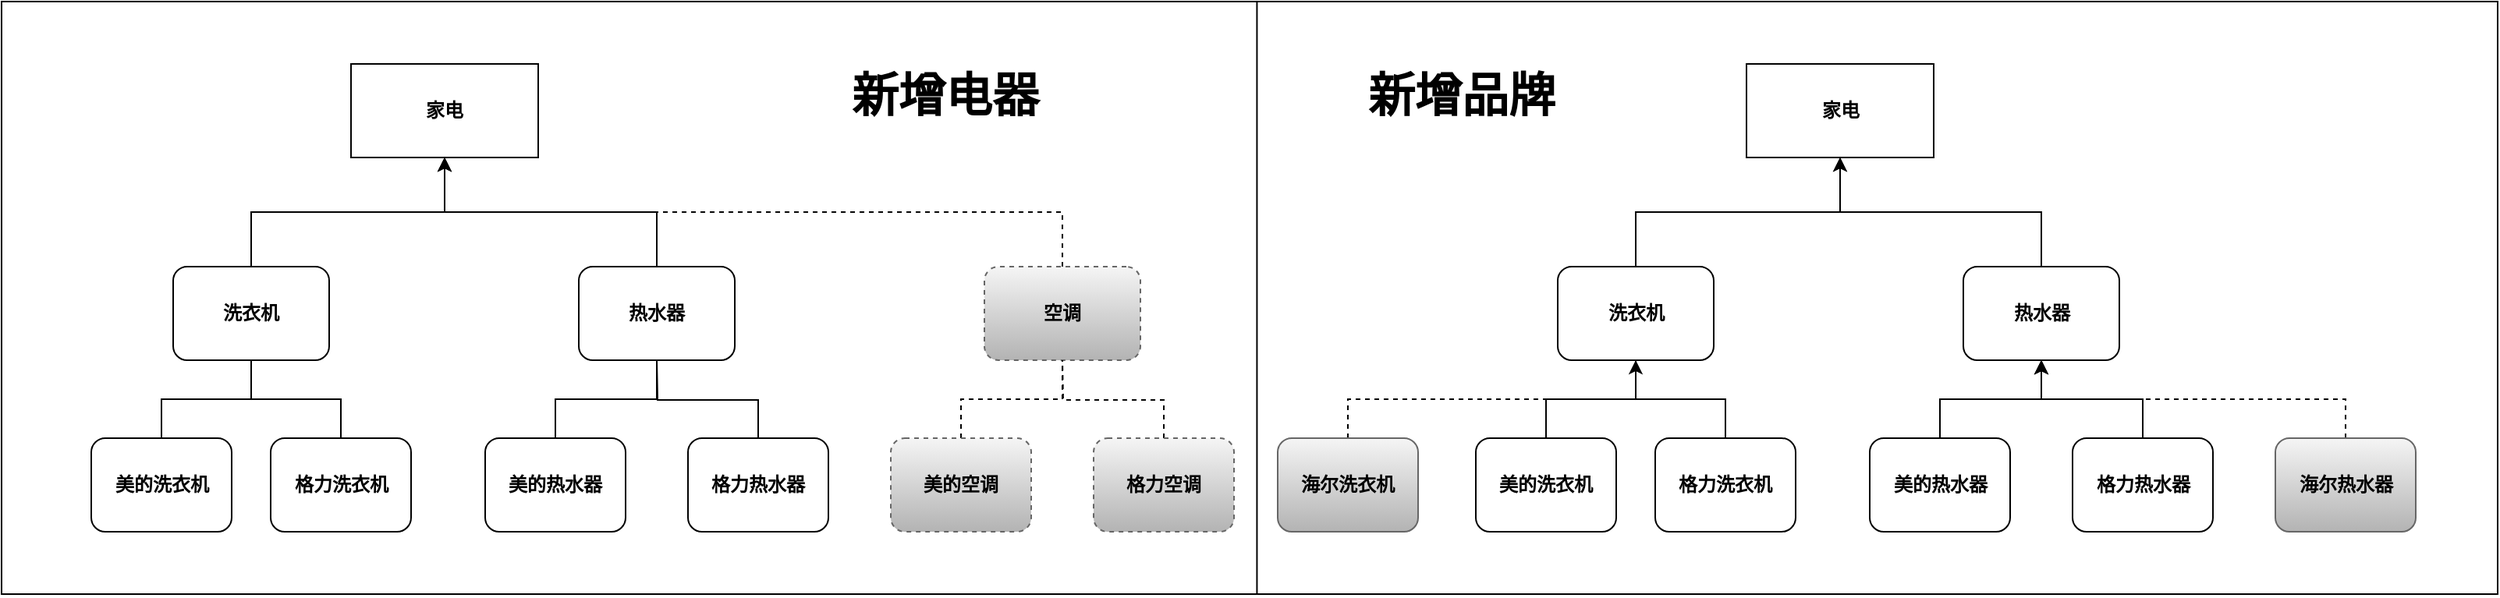<mxfile version="10.6.7" type="device"><diagram id="4yUJ75SGejVJV02aGoqN" name="第 1 页"><mxGraphModel dx="1058" dy="1977" grid="1" gridSize="10" guides="1" tooltips="1" connect="1" arrows="1" fold="1" page="1" pageScale="1" pageWidth="827" pageHeight="1169" math="0" shadow="0"><root><mxCell id="0"/><mxCell id="1" parent="0"/><mxCell id="ZfYItj071XIruNXk_tCC-16" value="" style="rounded=0;whiteSpace=wrap;html=1;fontSize=30;" parent="1" vertex="1"><mxGeometry x="150" y="-80" width="1600" height="380" as="geometry"/></mxCell><mxCell id="N5n8TyfcBDjkOrTsv9UG-1" value="家电" style="rounded=0;whiteSpace=wrap;html=1;fontStyle=1" parent="1" vertex="1"><mxGeometry x="374" y="-40" width="120" height="60" as="geometry"/></mxCell><mxCell id="ZfYItj071XIruNXk_tCC-1" style="edgeStyle=orthogonalEdgeStyle;rounded=0;orthogonalLoop=1;jettySize=auto;html=1;exitX=0.5;exitY=0;exitDx=0;exitDy=0;entryX=0.5;entryY=1;entryDx=0;entryDy=0;fontStyle=1" parent="1" source="N5n8TyfcBDjkOrTsv9UG-3" target="N5n8TyfcBDjkOrTsv9UG-1" edge="1"><mxGeometry relative="1" as="geometry"/></mxCell><mxCell id="N5n8TyfcBDjkOrTsv9UG-3" value="洗衣机" style="rounded=1;whiteSpace=wrap;html=1;fontStyle=1" parent="1" vertex="1"><mxGeometry x="260" y="90" width="100" height="60" as="geometry"/></mxCell><mxCell id="ZfYItj071XIruNXk_tCC-2" style="edgeStyle=orthogonalEdgeStyle;rounded=0;orthogonalLoop=1;jettySize=auto;html=1;exitX=0.5;exitY=0;exitDx=0;exitDy=0;fontStyle=1" parent="1" source="N5n8TyfcBDjkOrTsv9UG-4" target="N5n8TyfcBDjkOrTsv9UG-1" edge="1"><mxGeometry relative="1" as="geometry"/></mxCell><mxCell id="N5n8TyfcBDjkOrTsv9UG-4" value="热水器" style="rounded=1;whiteSpace=wrap;html=1;fontStyle=1" parent="1" vertex="1"><mxGeometry x="520" y="90" width="100" height="60" as="geometry"/></mxCell><mxCell id="N5n8TyfcBDjkOrTsv9UG-21" style="edgeStyle=orthogonalEdgeStyle;rounded=0;orthogonalLoop=1;jettySize=auto;html=1;exitX=0.5;exitY=0;exitDx=0;exitDy=0;entryX=0.5;entryY=1;entryDx=0;entryDy=0;endArrow=none;endFill=0;fontStyle=1" parent="1" source="N5n8TyfcBDjkOrTsv9UG-8" target="N5n8TyfcBDjkOrTsv9UG-3" edge="1"><mxGeometry relative="1" as="geometry"/></mxCell><mxCell id="N5n8TyfcBDjkOrTsv9UG-8" value="格力洗衣机" style="rounded=1;whiteSpace=wrap;html=1;fontStyle=1" parent="1" vertex="1"><mxGeometry x="322.5" y="200" width="90" height="60" as="geometry"/></mxCell><mxCell id="N5n8TyfcBDjkOrTsv9UG-23" style="edgeStyle=orthogonalEdgeStyle;rounded=0;orthogonalLoop=1;jettySize=auto;html=1;exitX=0.5;exitY=0;exitDx=0;exitDy=0;endArrow=none;endFill=0;fontStyle=1" parent="1" source="N5n8TyfcBDjkOrTsv9UG-9" edge="1"><mxGeometry relative="1" as="geometry"><mxPoint x="570" y="150" as="targetPoint"/></mxGeometry></mxCell><mxCell id="N5n8TyfcBDjkOrTsv9UG-9" value="格力热水器" style="rounded=1;whiteSpace=wrap;html=1;fontStyle=1" parent="1" vertex="1"><mxGeometry x="590" y="200" width="90" height="60" as="geometry"/></mxCell><mxCell id="N5n8TyfcBDjkOrTsv9UG-22" style="edgeStyle=orthogonalEdgeStyle;rounded=0;orthogonalLoop=1;jettySize=auto;html=1;exitX=0.5;exitY=0;exitDx=0;exitDy=0;entryX=0.5;entryY=1;entryDx=0;entryDy=0;endArrow=none;endFill=0;fontStyle=1" parent="1" source="N5n8TyfcBDjkOrTsv9UG-10" target="N5n8TyfcBDjkOrTsv9UG-4" edge="1"><mxGeometry relative="1" as="geometry"/></mxCell><mxCell id="N5n8TyfcBDjkOrTsv9UG-10" value="美的热水器" style="rounded=1;whiteSpace=wrap;html=1;fontStyle=1" parent="1" vertex="1"><mxGeometry x="460" y="200" width="90" height="60" as="geometry"/></mxCell><mxCell id="N5n8TyfcBDjkOrTsv9UG-20" style="edgeStyle=orthogonalEdgeStyle;rounded=0;orthogonalLoop=1;jettySize=auto;html=1;exitX=0.5;exitY=0;exitDx=0;exitDy=0;entryX=0.5;entryY=1;entryDx=0;entryDy=0;endArrow=none;endFill=0;fontStyle=1" parent="1" source="N5n8TyfcBDjkOrTsv9UG-11" target="N5n8TyfcBDjkOrTsv9UG-3" edge="1"><mxGeometry relative="1" as="geometry"/></mxCell><mxCell id="N5n8TyfcBDjkOrTsv9UG-11" value="美的洗衣机" style="rounded=1;whiteSpace=wrap;html=1;fontStyle=1" parent="1" vertex="1"><mxGeometry x="207.5" y="200" width="90" height="60" as="geometry"/></mxCell><mxCell id="ZfYItj071XIruNXk_tCC-3" style="edgeStyle=orthogonalEdgeStyle;rounded=0;orthogonalLoop=1;jettySize=auto;html=1;exitX=0.5;exitY=0;exitDx=0;exitDy=0;entryX=0.5;entryY=1;entryDx=0;entryDy=0;dashed=1;fontStyle=1" parent="1" source="N5n8TyfcBDjkOrTsv9UG-24" target="N5n8TyfcBDjkOrTsv9UG-1" edge="1"><mxGeometry relative="1" as="geometry"/></mxCell><mxCell id="N5n8TyfcBDjkOrTsv9UG-24" value="空调" style="rounded=1;whiteSpace=wrap;html=1;flipH=1;flipV=0;dashed=1;gradientColor=#b3b3b3;fillColor=#f5f5f5;strokeColor=#666666;fontStyle=1" parent="1" vertex="1"><mxGeometry x="780" y="90" width="100" height="60" as="geometry"/></mxCell><mxCell id="N5n8TyfcBDjkOrTsv9UG-28" style="edgeStyle=orthogonalEdgeStyle;rounded=0;orthogonalLoop=1;jettySize=auto;html=1;exitX=0.5;exitY=0;exitDx=0;exitDy=0;endArrow=none;endFill=0;dashed=1;fontStyle=1" parent="1" source="N5n8TyfcBDjkOrTsv9UG-25" edge="1"><mxGeometry relative="1" as="geometry"><mxPoint x="830" y="150" as="targetPoint"/></mxGeometry></mxCell><mxCell id="N5n8TyfcBDjkOrTsv9UG-25" value="格力空调" style="rounded=1;whiteSpace=wrap;html=1;dashed=1;gradientColor=#b3b3b3;fillColor=#f5f5f5;strokeColor=#666666;fontStyle=1" parent="1" vertex="1"><mxGeometry x="850" y="200" width="90" height="60" as="geometry"/></mxCell><mxCell id="N5n8TyfcBDjkOrTsv9UG-27" style="edgeStyle=orthogonalEdgeStyle;rounded=0;orthogonalLoop=1;jettySize=auto;html=1;exitX=0.5;exitY=0;exitDx=0;exitDy=0;entryX=0.5;entryY=1;entryDx=0;entryDy=0;endArrow=none;endFill=0;dashed=1;fontStyle=1" parent="1" source="N5n8TyfcBDjkOrTsv9UG-26" target="N5n8TyfcBDjkOrTsv9UG-24" edge="1"><mxGeometry relative="1" as="geometry"/></mxCell><mxCell id="N5n8TyfcBDjkOrTsv9UG-26" value="美的空调" style="rounded=1;whiteSpace=wrap;html=1;dashed=1;gradientColor=#b3b3b3;fillColor=#f5f5f5;strokeColor=#666666;fontStyle=1" parent="1" vertex="1"><mxGeometry x="720" y="200" width="90" height="60" as="geometry"/></mxCell><mxCell id="AkoCUziiFAcLGAas1nfs-1" value="家电" style="rounded=0;whiteSpace=wrap;html=1;fontStyle=1" parent="1" vertex="1"><mxGeometry x="1268.5" y="-40" width="120" height="60" as="geometry"/></mxCell><mxCell id="ZfYItj071XIruNXk_tCC-4" style="edgeStyle=orthogonalEdgeStyle;rounded=0;orthogonalLoop=1;jettySize=auto;html=1;exitX=0.5;exitY=0;exitDx=0;exitDy=0;fontStyle=1" parent="1" source="AkoCUziiFAcLGAas1nfs-5" target="AkoCUziiFAcLGAas1nfs-1" edge="1"><mxGeometry relative="1" as="geometry"/></mxCell><mxCell id="AkoCUziiFAcLGAas1nfs-5" value="洗衣机" style="rounded=1;whiteSpace=wrap;html=1;fontStyle=1" parent="1" vertex="1"><mxGeometry x="1147.5" y="90" width="100" height="60" as="geometry"/></mxCell><mxCell id="ZfYItj071XIruNXk_tCC-5" style="edgeStyle=orthogonalEdgeStyle;rounded=0;orthogonalLoop=1;jettySize=auto;html=1;exitX=0.5;exitY=0;exitDx=0;exitDy=0;fontStyle=1" parent="1" source="AkoCUziiFAcLGAas1nfs-7" target="AkoCUziiFAcLGAas1nfs-1" edge="1"><mxGeometry relative="1" as="geometry"/></mxCell><mxCell id="AkoCUziiFAcLGAas1nfs-7" value="热水器" style="rounded=1;whiteSpace=wrap;html=1;fontStyle=1" parent="1" vertex="1"><mxGeometry x="1407.5" y="90" width="100" height="60" as="geometry"/></mxCell><mxCell id="AkoCUziiFAcLGAas1nfs-12" style="edgeStyle=orthogonalEdgeStyle;rounded=0;orthogonalLoop=1;jettySize=auto;html=1;exitX=0.5;exitY=0;exitDx=0;exitDy=0;entryX=0.5;entryY=1;entryDx=0;entryDy=0;endArrow=none;endFill=0;fontStyle=1" parent="1" source="AkoCUziiFAcLGAas1nfs-13" target="AkoCUziiFAcLGAas1nfs-5" edge="1"><mxGeometry relative="1" as="geometry"/></mxCell><mxCell id="AkoCUziiFAcLGAas1nfs-13" value="格力洗衣机" style="rounded=1;whiteSpace=wrap;html=1;fontStyle=1" parent="1" vertex="1"><mxGeometry x="1210" y="200" width="90" height="60" as="geometry"/></mxCell><mxCell id="iGZpg6ydGOh2eyfEeoUK-4" style="edgeStyle=orthogonalEdgeStyle;rounded=0;orthogonalLoop=1;jettySize=auto;html=1;exitX=0.5;exitY=0;exitDx=0;exitDy=0;entryX=0.5;entryY=1;entryDx=0;entryDy=0;" edge="1" parent="1" source="AkoCUziiFAcLGAas1nfs-15" target="AkoCUziiFAcLGAas1nfs-7"><mxGeometry relative="1" as="geometry"/></mxCell><mxCell id="AkoCUziiFAcLGAas1nfs-15" value="格力热水器" style="rounded=1;whiteSpace=wrap;html=1;fontStyle=1" parent="1" vertex="1"><mxGeometry x="1477.5" y="200" width="90" height="60" as="geometry"/></mxCell><mxCell id="iGZpg6ydGOh2eyfEeoUK-2" style="edgeStyle=orthogonalEdgeStyle;rounded=0;orthogonalLoop=1;jettySize=auto;html=1;exitX=0.5;exitY=0;exitDx=0;exitDy=0;" edge="1" parent="1" source="AkoCUziiFAcLGAas1nfs-17" target="AkoCUziiFAcLGAas1nfs-7"><mxGeometry relative="1" as="geometry"/></mxCell><mxCell id="AkoCUziiFAcLGAas1nfs-17" value="美的热水器" style="rounded=1;whiteSpace=wrap;html=1;fontStyle=1" parent="1" vertex="1"><mxGeometry x="1347.5" y="200" width="90" height="60" as="geometry"/></mxCell><mxCell id="AkoCUziiFAcLGAas1nfs-18" style="edgeStyle=orthogonalEdgeStyle;rounded=0;orthogonalLoop=1;jettySize=auto;html=1;exitX=0.5;exitY=0;exitDx=0;exitDy=0;entryX=0.5;entryY=1;entryDx=0;entryDy=0;endArrow=none;endFill=0;fontStyle=1" parent="1" source="AkoCUziiFAcLGAas1nfs-19" target="AkoCUziiFAcLGAas1nfs-5" edge="1"><mxGeometry relative="1" as="geometry"/></mxCell><mxCell id="AkoCUziiFAcLGAas1nfs-19" value="美的洗衣机" style="rounded=1;whiteSpace=wrap;html=1;fontStyle=1" parent="1" vertex="1"><mxGeometry x="1095" y="200" width="90" height="60" as="geometry"/></mxCell><mxCell id="iGZpg6ydGOh2eyfEeoUK-5" style="edgeStyle=orthogonalEdgeStyle;rounded=0;orthogonalLoop=1;jettySize=auto;html=1;exitX=0.5;exitY=0;exitDx=0;exitDy=0;entryX=0.5;entryY=1;entryDx=0;entryDy=0;dashed=1;" edge="1" parent="1" source="AkoCUziiFAcLGAas1nfs-23" target="AkoCUziiFAcLGAas1nfs-7"><mxGeometry relative="1" as="geometry"/></mxCell><mxCell id="AkoCUziiFAcLGAas1nfs-23" value="海尔热水器" style="rounded=1;whiteSpace=wrap;html=1;flipH=1;flipV=0;gradientColor=#b3b3b3;fillColor=#f5f5f5;strokeColor=#666666;fontStyle=1" parent="1" vertex="1"><mxGeometry x="1607.5" y="200" width="90" height="60" as="geometry"/></mxCell><mxCell id="ZfYItj071XIruNXk_tCC-7" style="edgeStyle=orthogonalEdgeStyle;rounded=0;orthogonalLoop=1;jettySize=auto;html=1;exitX=0.5;exitY=0;exitDx=0;exitDy=0;entryX=0.5;entryY=1;entryDx=0;entryDy=0;dashed=1;fontStyle=1" parent="1" source="ZfYItj071XIruNXk_tCC-6" target="AkoCUziiFAcLGAas1nfs-5" edge="1"><mxGeometry relative="1" as="geometry"/></mxCell><mxCell id="ZfYItj071XIruNXk_tCC-6" value="海尔洗衣机" style="rounded=1;whiteSpace=wrap;html=1;flipH=1;flipV=0;gradientColor=#b3b3b3;fillColor=#f5f5f5;strokeColor=#666666;fontStyle=1" parent="1" vertex="1"><mxGeometry x="968" y="200" width="90" height="60" as="geometry"/></mxCell><mxCell id="ZfYItj071XIruNXk_tCC-13" value="" style="endArrow=none;html=1;exitX=0.5;exitY=1;exitDx=0;exitDy=0;entryX=0.5;entryY=0;entryDx=0;entryDy=0;fontStyle=1" parent="1" edge="1"><mxGeometry width="50" height="50" relative="1" as="geometry"><mxPoint x="954.714" y="299.714" as="sourcePoint"/><mxPoint x="954.714" y="-80.286" as="targetPoint"/></mxGeometry></mxCell><mxCell id="ZfYItj071XIruNXk_tCC-14" value="新增电器" style="text;html=1;strokeColor=none;fillColor=none;align=center;verticalAlign=middle;whiteSpace=wrap;rounded=0;fontStyle=1;fontSize=30;" parent="1" vertex="1"><mxGeometry x="660" y="-30" width="190" height="20" as="geometry"/></mxCell><mxCell id="ZfYItj071XIruNXk_tCC-15" value="新增品牌" style="text;html=1;strokeColor=none;fillColor=none;align=center;verticalAlign=middle;whiteSpace=wrap;rounded=0;fontStyle=1;fontSize=30;" parent="1" vertex="1"><mxGeometry x="1020" y="-30" width="132" height="20" as="geometry"/></mxCell></root></mxGraphModel></diagram></mxfile>